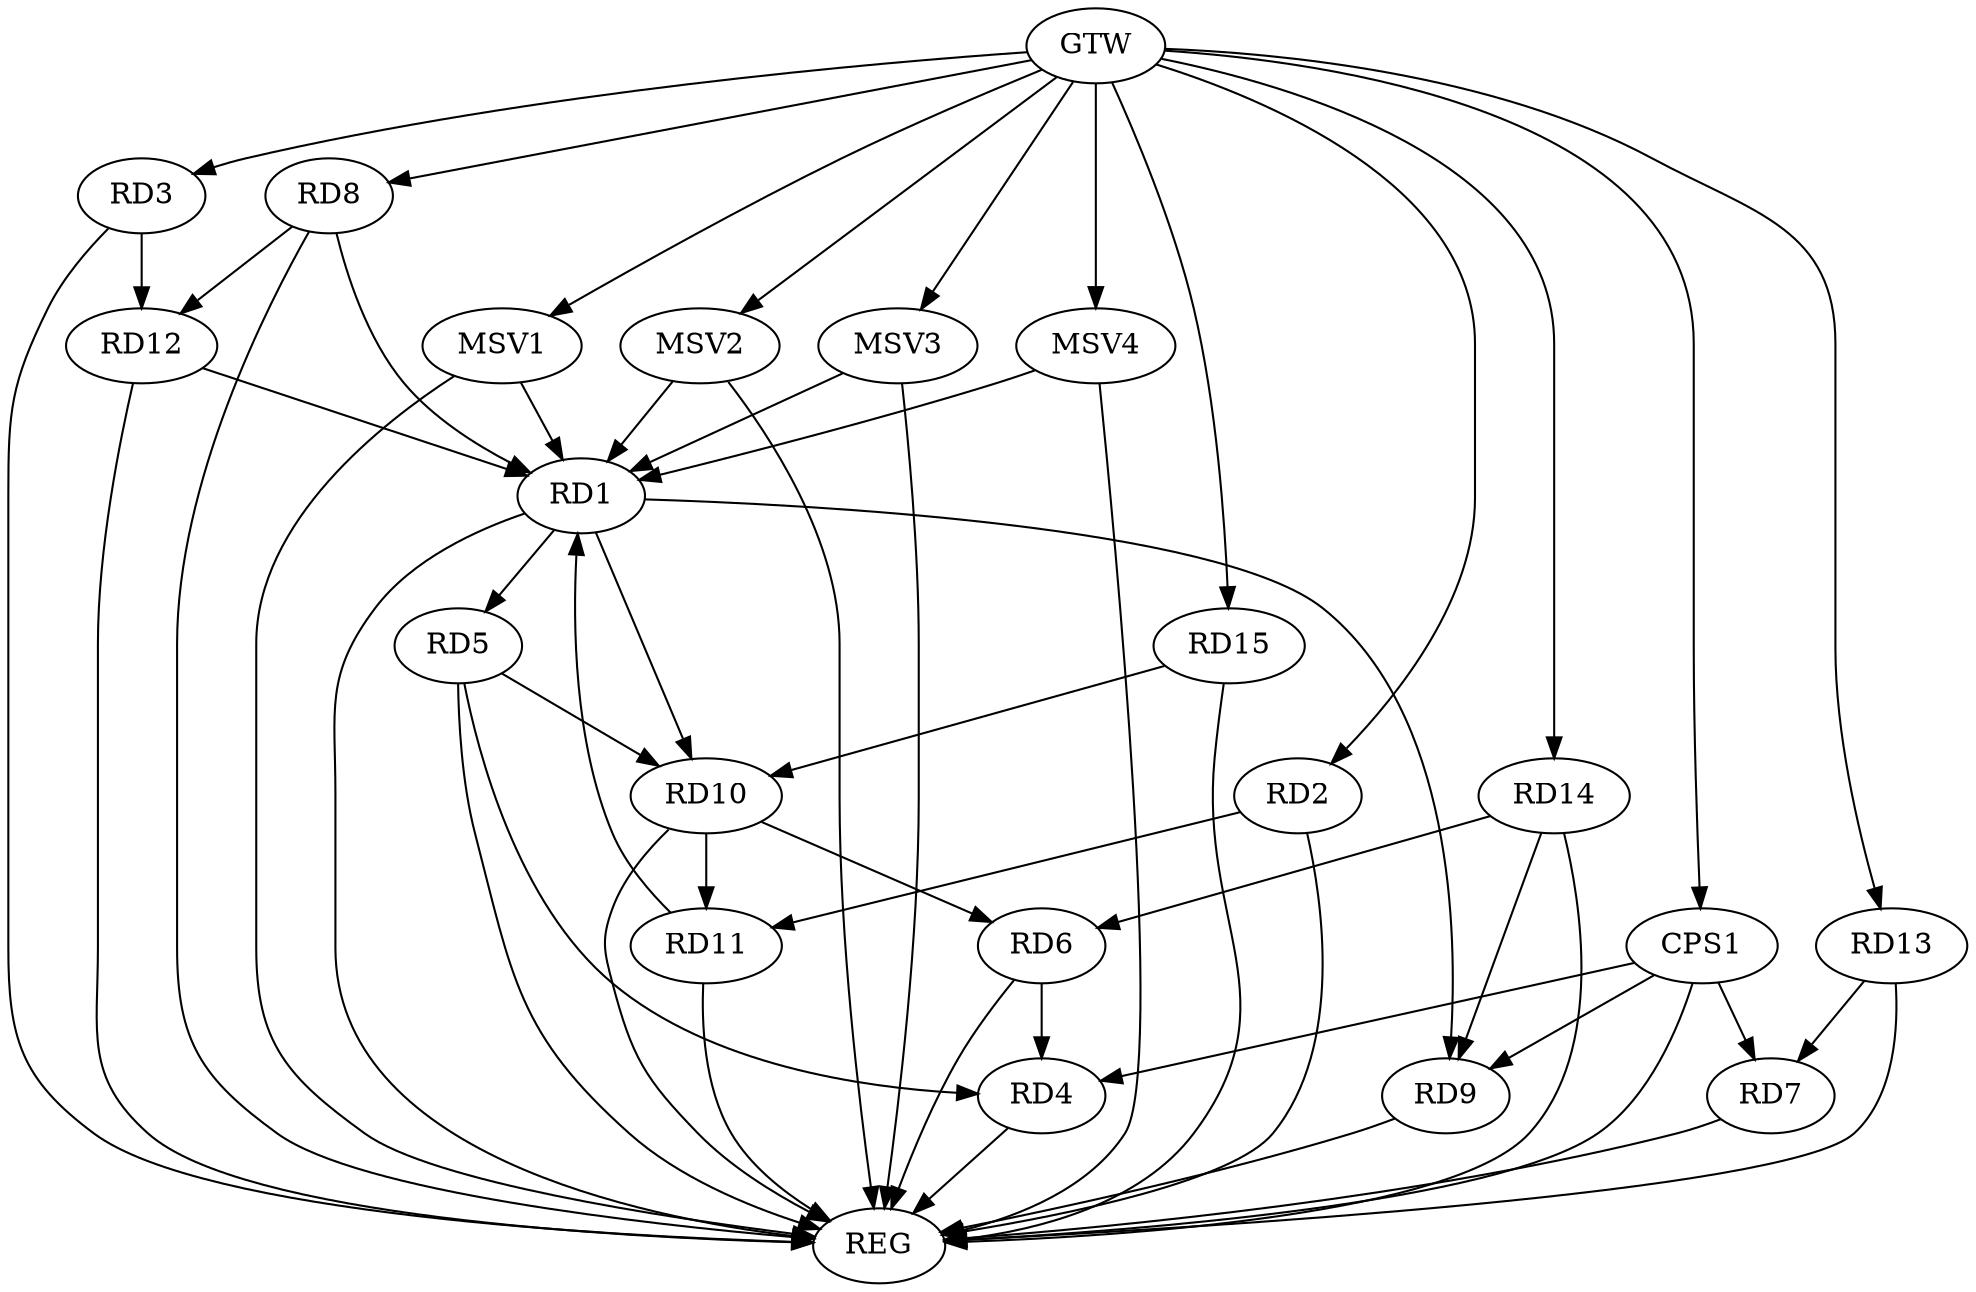 strict digraph G {
  RD1 [ label="RD1" ];
  RD2 [ label="RD2" ];
  RD3 [ label="RD3" ];
  RD4 [ label="RD4" ];
  RD5 [ label="RD5" ];
  RD6 [ label="RD6" ];
  RD7 [ label="RD7" ];
  RD8 [ label="RD8" ];
  RD9 [ label="RD9" ];
  RD10 [ label="RD10" ];
  RD11 [ label="RD11" ];
  RD12 [ label="RD12" ];
  RD13 [ label="RD13" ];
  RD14 [ label="RD14" ];
  RD15 [ label="RD15" ];
  CPS1 [ label="CPS1" ];
  GTW [ label="GTW" ];
  REG [ label="REG" ];
  MSV1 [ label="MSV1" ];
  MSV2 [ label="MSV2" ];
  MSV3 [ label="MSV3" ];
  MSV4 [ label="MSV4" ];
  RD1 -> RD5;
  RD8 -> RD1;
  RD1 -> RD9;
  RD1 -> RD10;
  RD11 -> RD1;
  RD12 -> RD1;
  RD2 -> RD11;
  RD3 -> RD12;
  RD5 -> RD4;
  RD6 -> RD4;
  RD5 -> RD10;
  RD10 -> RD6;
  RD14 -> RD6;
  RD13 -> RD7;
  RD8 -> RD12;
  RD14 -> RD9;
  RD10 -> RD11;
  RD15 -> RD10;
  CPS1 -> RD4;
  CPS1 -> RD7;
  CPS1 -> RD9;
  GTW -> RD2;
  GTW -> RD3;
  GTW -> RD8;
  GTW -> RD13;
  GTW -> RD14;
  GTW -> RD15;
  GTW -> CPS1;
  RD1 -> REG;
  RD2 -> REG;
  RD3 -> REG;
  RD4 -> REG;
  RD5 -> REG;
  RD6 -> REG;
  RD7 -> REG;
  RD8 -> REG;
  RD9 -> REG;
  RD10 -> REG;
  RD11 -> REG;
  RD12 -> REG;
  RD13 -> REG;
  RD14 -> REG;
  RD15 -> REG;
  CPS1 -> REG;
  MSV1 -> RD1;
  GTW -> MSV1;
  MSV1 -> REG;
  MSV2 -> RD1;
  GTW -> MSV2;
  MSV2 -> REG;
  MSV3 -> RD1;
  MSV4 -> RD1;
  GTW -> MSV3;
  MSV3 -> REG;
  GTW -> MSV4;
  MSV4 -> REG;
}
